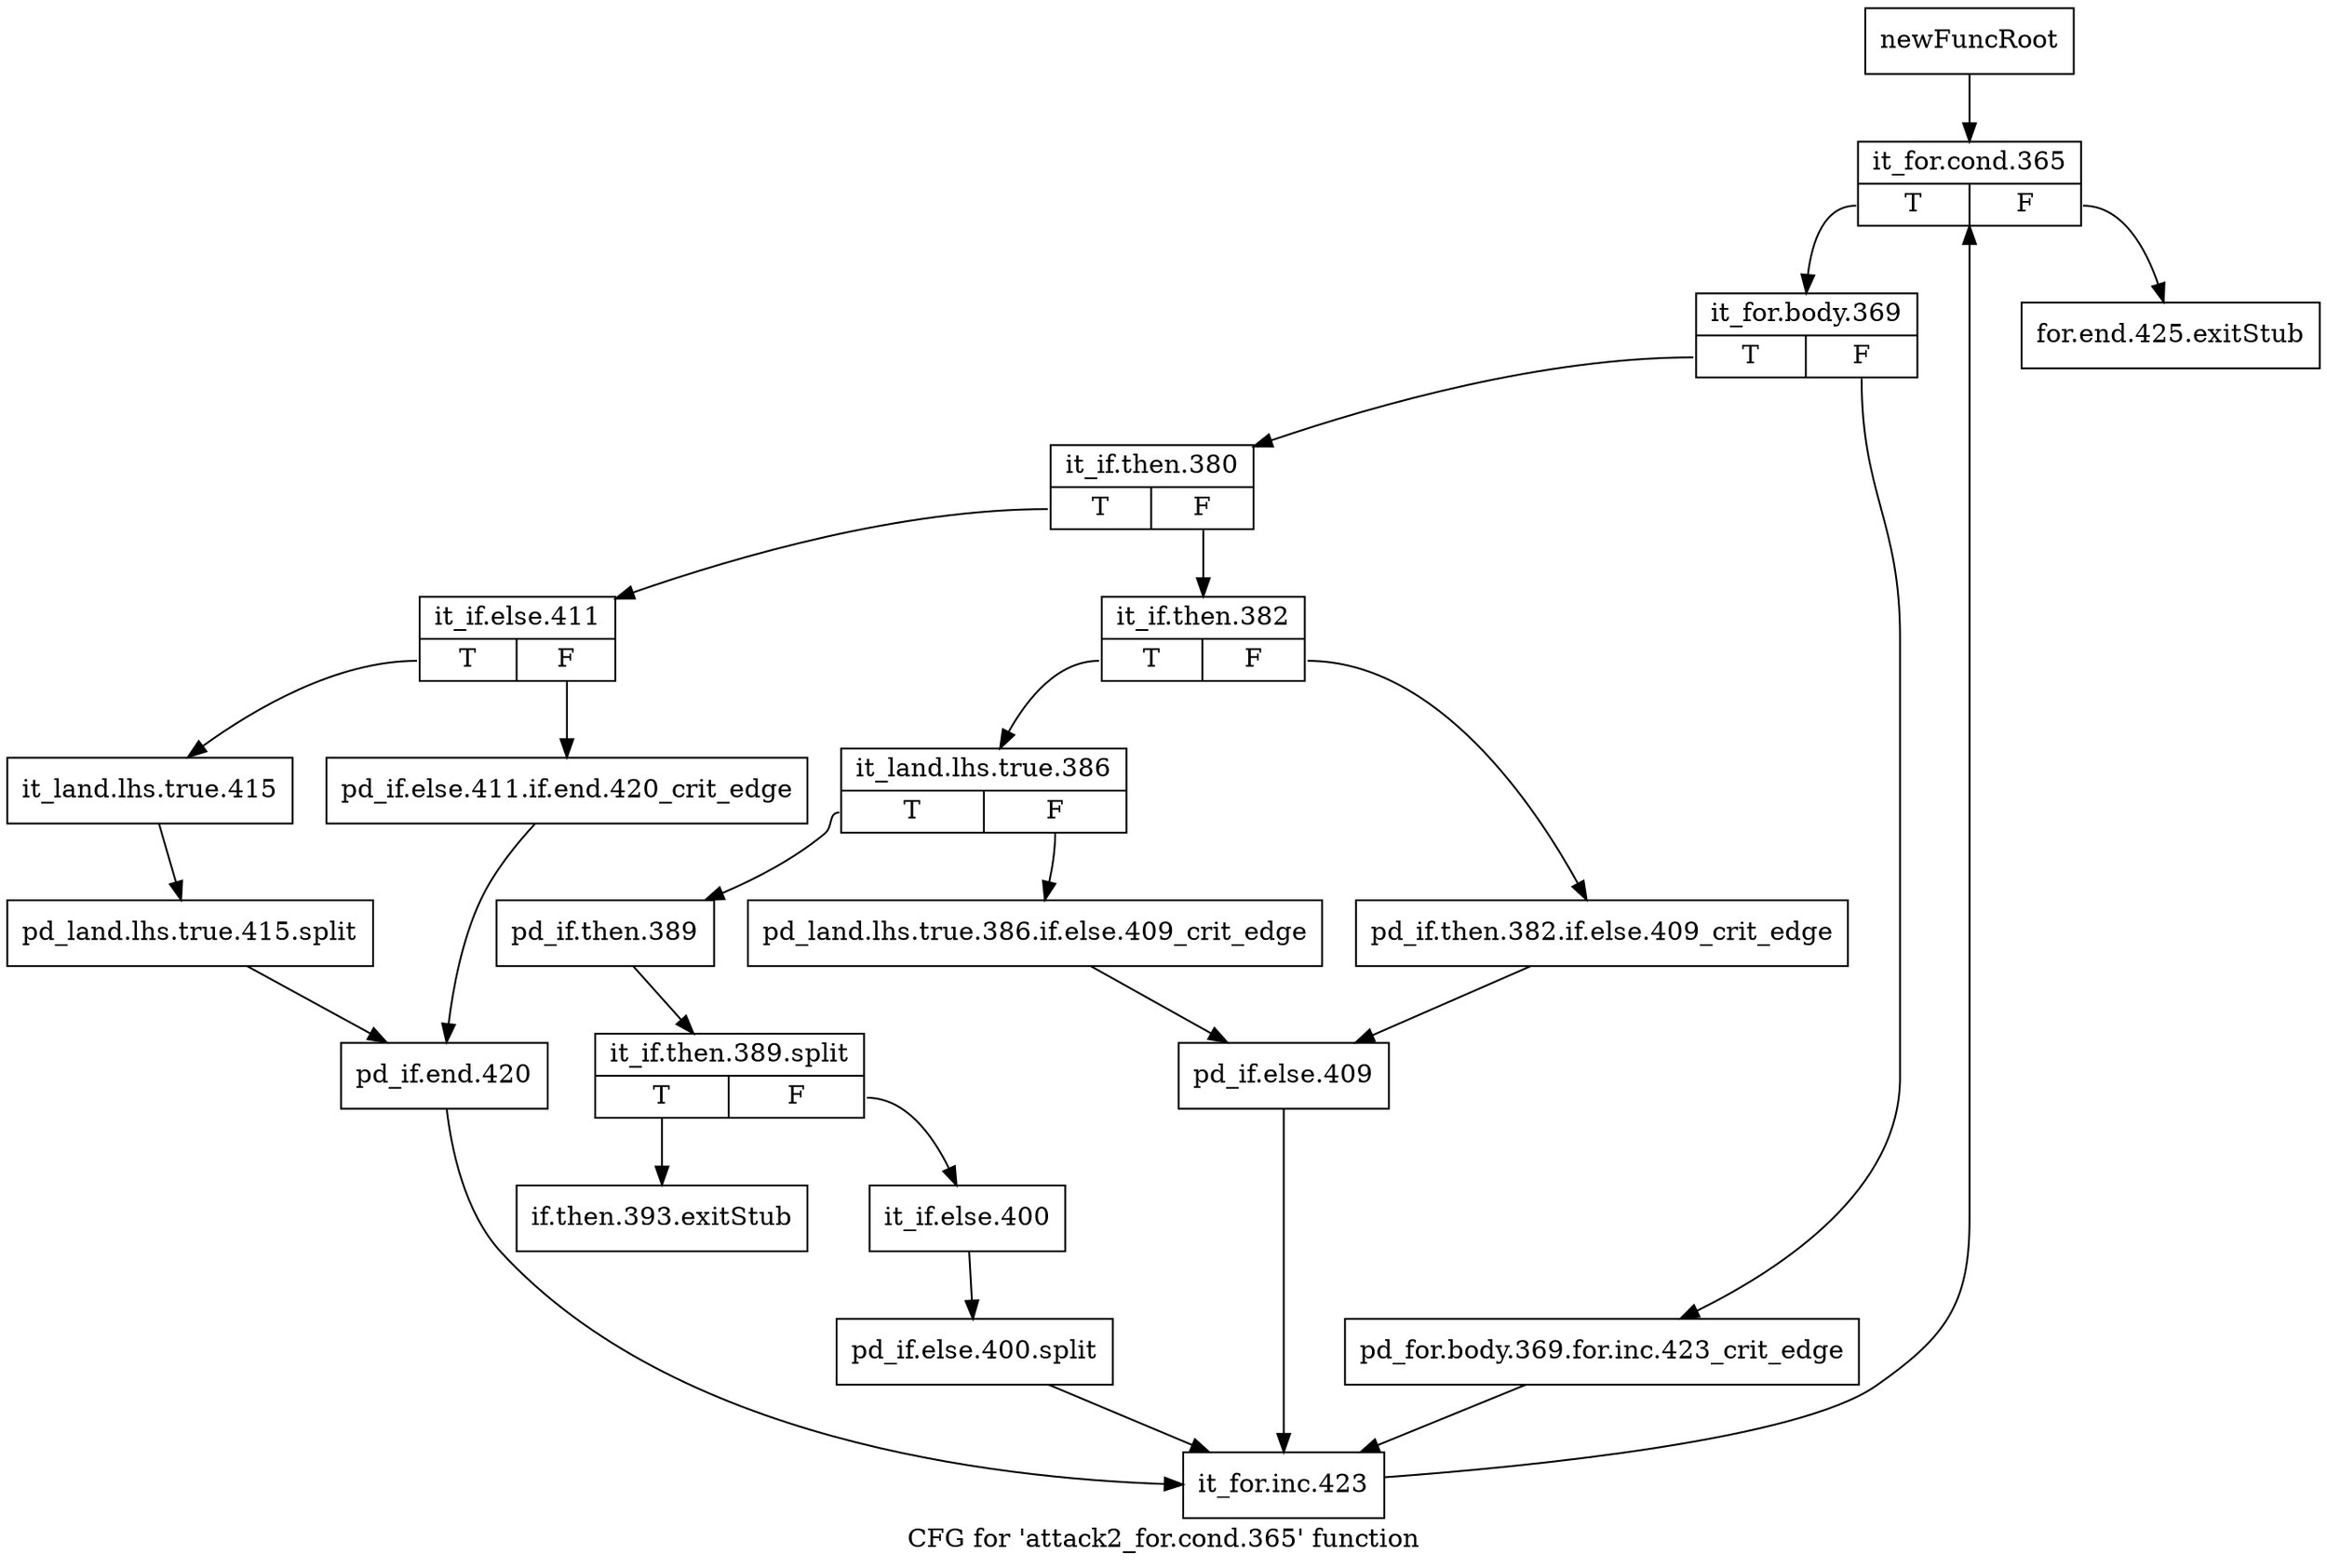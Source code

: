 digraph "CFG for 'attack2_for.cond.365' function" {
	label="CFG for 'attack2_for.cond.365' function";

	Node0x4471470 [shape=record,label="{newFuncRoot}"];
	Node0x4471470 -> Node0x4471560;
	Node0x44714c0 [shape=record,label="{for.end.425.exitStub}"];
	Node0x4471510 [shape=record,label="{if.then.393.exitStub}"];
	Node0x4471560 [shape=record,label="{it_for.cond.365|{<s0>T|<s1>F}}"];
	Node0x4471560:s0 -> Node0x44715b0;
	Node0x4471560:s1 -> Node0x44714c0;
	Node0x44715b0 [shape=record,label="{it_for.body.369|{<s0>T|<s1>F}}"];
	Node0x44715b0:s0 -> Node0x4471650;
	Node0x44715b0:s1 -> Node0x4471600;
	Node0x4471600 [shape=record,label="{pd_for.body.369.for.inc.423_crit_edge}"];
	Node0x4471600 -> Node0x4471a10;
	Node0x4471650 [shape=record,label="{it_if.then.380|{<s0>T|<s1>F}}"];
	Node0x4471650:s0 -> Node0x44718d0;
	Node0x4471650:s1 -> Node0x44716a0;
	Node0x44716a0 [shape=record,label="{it_if.then.382|{<s0>T|<s1>F}}"];
	Node0x44716a0:s0 -> Node0x4471740;
	Node0x44716a0:s1 -> Node0x44716f0;
	Node0x44716f0 [shape=record,label="{pd_if.then.382.if.else.409_crit_edge}"];
	Node0x44716f0 -> Node0x44717e0;
	Node0x4471740 [shape=record,label="{it_land.lhs.true.386|{<s0>T|<s1>F}}"];
	Node0x4471740:s0 -> Node0x4471830;
	Node0x4471740:s1 -> Node0x4471790;
	Node0x4471790 [shape=record,label="{pd_land.lhs.true.386.if.else.409_crit_edge}"];
	Node0x4471790 -> Node0x44717e0;
	Node0x44717e0 [shape=record,label="{pd_if.else.409}"];
	Node0x44717e0 -> Node0x4471a10;
	Node0x4471830 [shape=record,label="{pd_if.then.389}"];
	Node0x4471830 -> Node0x502a6b0;
	Node0x502a6b0 [shape=record,label="{it_if.then.389.split|{<s0>T|<s1>F}}"];
	Node0x502a6b0:s0 -> Node0x4471510;
	Node0x502a6b0:s1 -> Node0x4471880;
	Node0x4471880 [shape=record,label="{it_if.else.400}"];
	Node0x4471880 -> Node0x502a660;
	Node0x502a660 [shape=record,label="{pd_if.else.400.split}"];
	Node0x502a660 -> Node0x4471a10;
	Node0x44718d0 [shape=record,label="{it_if.else.411|{<s0>T|<s1>F}}"];
	Node0x44718d0:s0 -> Node0x4471970;
	Node0x44718d0:s1 -> Node0x4471920;
	Node0x4471920 [shape=record,label="{pd_if.else.411.if.end.420_crit_edge}"];
	Node0x4471920 -> Node0x44719c0;
	Node0x4471970 [shape=record,label="{it_land.lhs.true.415}"];
	Node0x4471970 -> Node0x5391de0;
	Node0x5391de0 [shape=record,label="{pd_land.lhs.true.415.split}"];
	Node0x5391de0 -> Node0x44719c0;
	Node0x44719c0 [shape=record,label="{pd_if.end.420}"];
	Node0x44719c0 -> Node0x4471a10;
	Node0x4471a10 [shape=record,label="{it_for.inc.423}"];
	Node0x4471a10 -> Node0x4471560;
}
